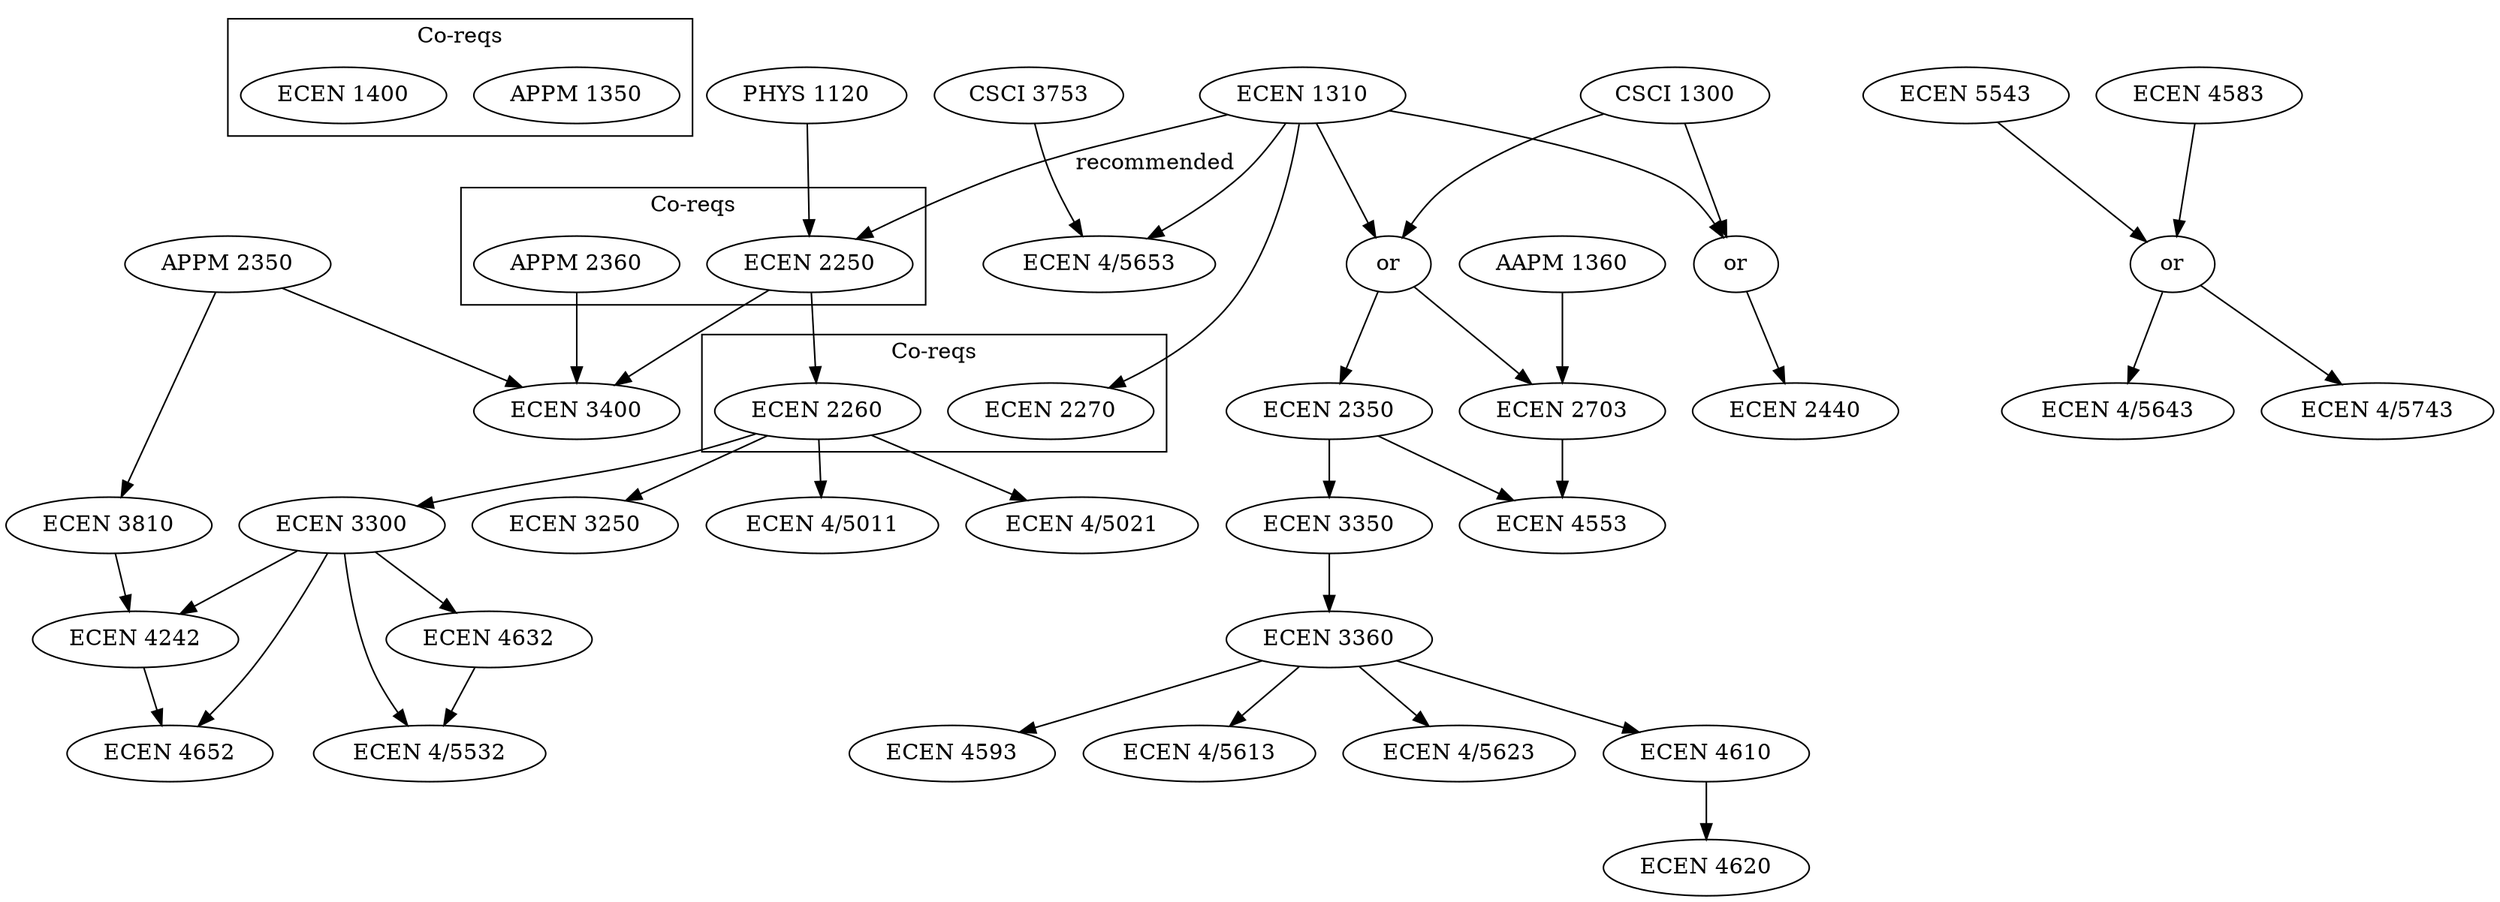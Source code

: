 

digraph ecen {
    subgraph cluster0 {
        "APPM 1350";
        "ECEN 1400";
        label="Co-reqs";
    }

    subgraph cluster1 {
        "APPM 2360";
        "ECEN 2250";
        label="Co-reqs";
    }

    "PHYS 1120" -> "ECEN 2250";
    "ECEN 1310" -> "ECEN 2250" [label=recommended];

    "ECEN 2250" -> "ECEN 2260";


    subgraph cluster2 {
        "ECEN 2270";
        "ECEN 2260";
        label="Co-reqs";
    }
    "ECEN 1310" -> "ECEN 2270";

    {ecen2350_or [label="or"]};
    "ECEN 1310" -> ecen2350_or;
    "CSCI 1300" -> ecen2350_or;

    ecen2350_or -> "ECEN 2350";
    ecen2350_or -> "ECEN 2703"; // hacky

    "AAPM 1360" -> "ECEN 2703";


    "ECEN 2260" -> "ECEN 3250";
    "ECEN 2260" -> "ECEN 3300";

    "ECEN 2350" -> "ECEN 3350";
    "ECEN 3350" -> "ECEN 3360";

    "APPM 2350" -> "ECEN 3400";
    "APPM 2360" -> "ECEN 3400";
    "ECEN 2250" -> "ECEN 3400";

    "APPM 2350" -> "ECEN 3810";

    "ECEN 3360" -> "ECEN 4610";
    "ECEN 4610" -> "ECEN 4620";

    // Biomed
    "ECEN 2260" -> "ECEN 4/5011"
    "ECEN 2260" -> "ECEN 4/5021"


    // Comms
    "ECEN 3300" -> "ECEN 4242"
    "ECEN 3810" -> "ECEN 4242"

    "ECEN 3300" -> "ECEN 4/5532"
    "ECEN 4632" -> "ECEN 4/5532"

    "ECEN 3300" -> "ECEN 4632"

    "ECEN 3300" -> "ECEN 4652"
    "ECEN 4242" -> "ECEN 4652"

    // CE

    { ecen2440_or [label="or"] };
    "ECEN 1310" -> ecen2440_or;
    "CSCI 1300" -> ecen2440_or;

    ecen2440_or -> "ECEN 2440"

    "ECEN 2350" -> "ECEN 4553"
    "ECEN 2703" -> "ECEN 4553"

    "ECEN 3360" -> "ECEN 4593"

    "ECEN 3360" -> "ECEN 4/5613"

    "ECEN 3360" -> "ECEN 4/5623"
    // some recommendeds here

    {ecen5643_or [label="or"] };
    "ECEN 4583" -> ecen5643_or;
    "ECEN 5543" -> ecen5643_or;
    ecen5643_or -> "ECEN 4/5643";
    ecen5643_or -> "ECEN 4/5743";

    "ECEN 1310" -> "ECEN 4/5653";
    "CSCI 3753" -> "ECEN 4/5653";

    /*
    {ecen5743_or [label="or"] };
    "ECEN 4583" -> ecen5743_or;
    "ECEN 5543" -> ecen5743_or;
    ecen5743_or -> "ECEN 4/5743";
    */

    // Controls, etc


}

